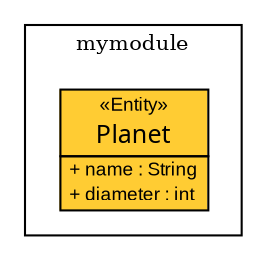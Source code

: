 digraph G {
	fontsize = 10
	node [
		fontsize = 10
		fontname="arial"
		shape=plaintext
	]

	edge [
		fontsize = 10
	]
subgraph clustermymodule {
	label = "mymodule"  
	Planet [label=<<table border="0" cellborder="1" cellspacing="0" cellpadding="0" port="p" bgcolor="#FFCC33">
	<tr><td>
	<table border="0" cellspacing="1" cellpadding="1">
		<tr><td> &laquo;Entity&raquo; </td></tr>
		<tr><td><font face="arialbd"  point-size="12.0"> Planet </font></td></tr>
	</table></td></tr>
	<tr><td>
		<table border="0" cellspacing="0" cellpadding="1">	
	<tr><td align="left"> + name : String </td></tr>
	<tr><td align="left"> + diameter : int </td></tr>
		</table>		
	</td></tr>
	</table>>, fontname="arial", fontcolor="black", fontsize=9.0];
}
edge [arrowhead = "empty"]
edge [arrowhead = "none"]

}
